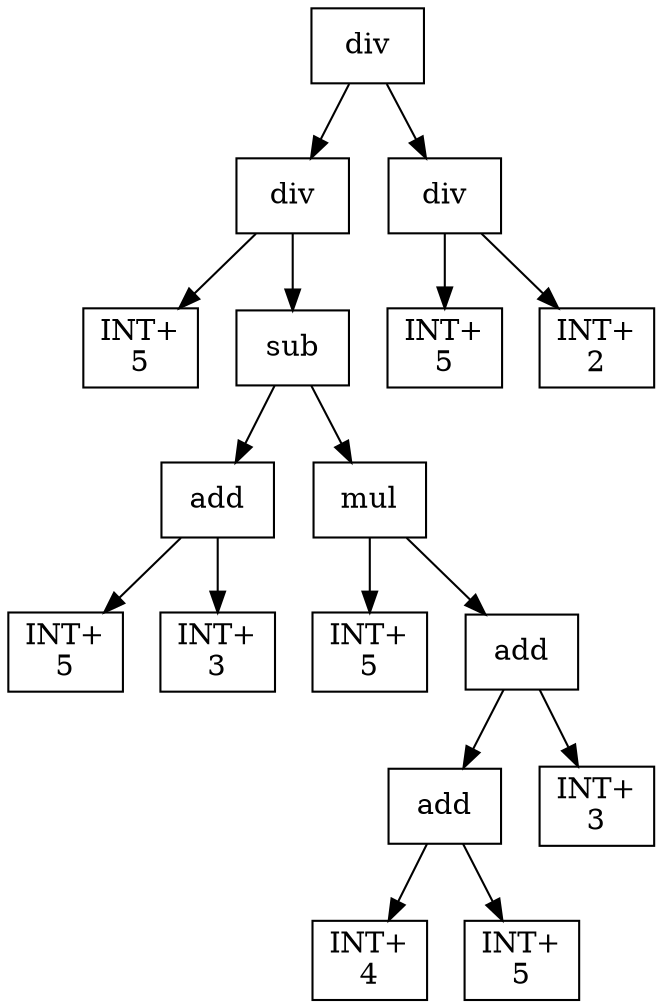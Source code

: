 digraph expr {
  node [shape=box];
  n1 [label="div"];
  n2 [label="div"];
  n3 [label="INT+\n5"];
  n4 [label="sub"];
  n5 [label="add"];
  n6 [label="INT+\n5"];
  n7 [label="INT+\n3"];
  n5 -> n6;
  n5 -> n7;
  n8 [label="mul"];
  n9 [label="INT+\n5"];
  n10 [label="add"];
  n11 [label="add"];
  n12 [label="INT+\n4"];
  n13 [label="INT+\n5"];
  n11 -> n12;
  n11 -> n13;
  n14 [label="INT+\n3"];
  n10 -> n11;
  n10 -> n14;
  n8 -> n9;
  n8 -> n10;
  n4 -> n5;
  n4 -> n8;
  n2 -> n3;
  n2 -> n4;
  n15 [label="div"];
  n16 [label="INT+\n5"];
  n17 [label="INT+\n2"];
  n15 -> n16;
  n15 -> n17;
  n1 -> n2;
  n1 -> n15;
}